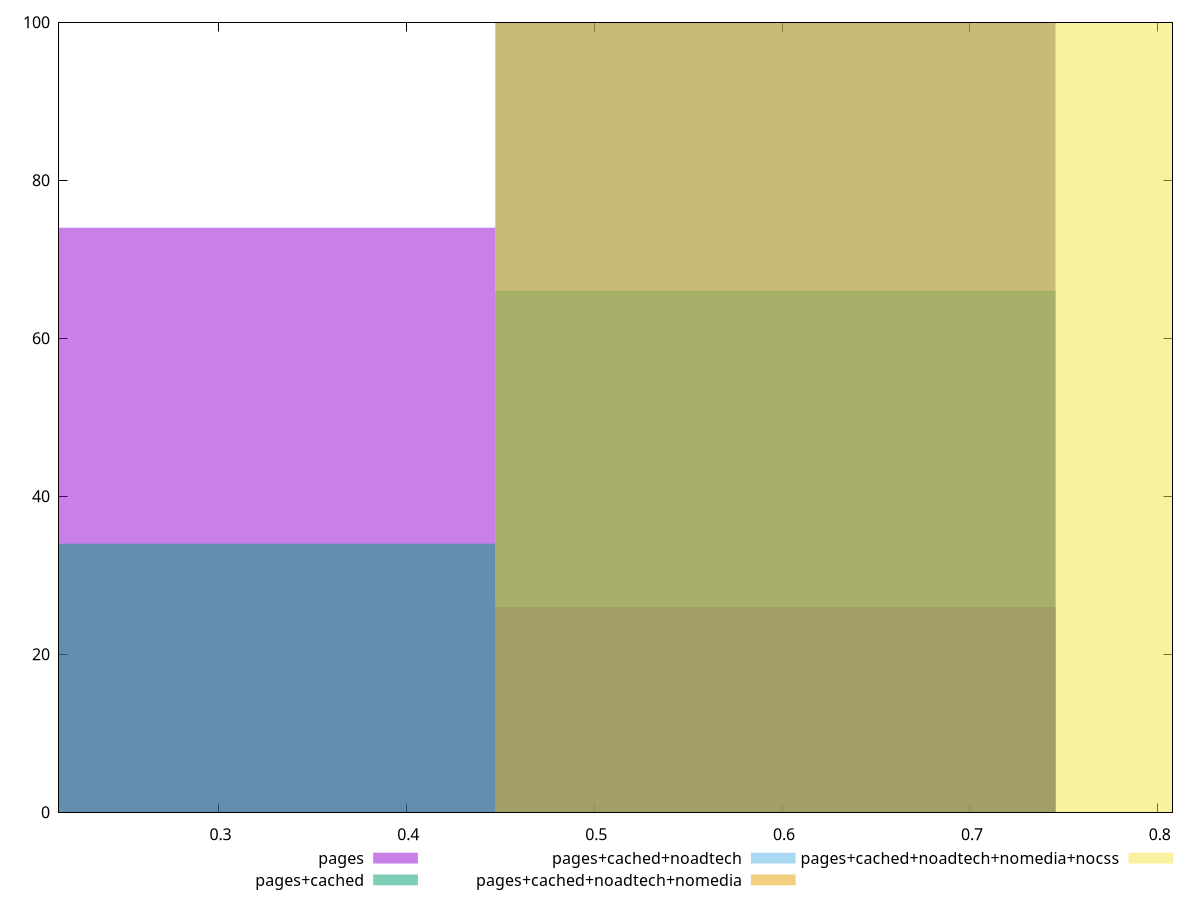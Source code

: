 reset

$pages <<EOF
0.29825974246545117 74
0.5965194849309023 26
EOF

$pagesCached <<EOF
0.29825974246545117 34
0.5965194849309023 66
EOF

$pagesCachedNoadtech <<EOF
0.5965194849309023 100
EOF

$pagesCachedNoadtechNomedia <<EOF
0.5965194849309023 100
EOF

$pagesCachedNoadtechNomediaNocss <<EOF
0.8947792273963535 100
EOF

set key outside below
set boxwidth 0.29825974246545117
set xrange [0.21508432752881365:0.8078676274335282]
set yrange [0:100]
set trange [0:100]
set style fill transparent solid 0.5 noborder
set terminal svg size 640, 530 enhanced background rgb 'white'
set output "report_00017_2021-02-10T15-08-03.406Z/meta/pScore/comparison/histogram/all_raw.svg"

plot $pages title "pages" with boxes, \
     $pagesCached title "pages+cached" with boxes, \
     $pagesCachedNoadtech title "pages+cached+noadtech" with boxes, \
     $pagesCachedNoadtechNomedia title "pages+cached+noadtech+nomedia" with boxes, \
     $pagesCachedNoadtechNomediaNocss title "pages+cached+noadtech+nomedia+nocss" with boxes

reset
